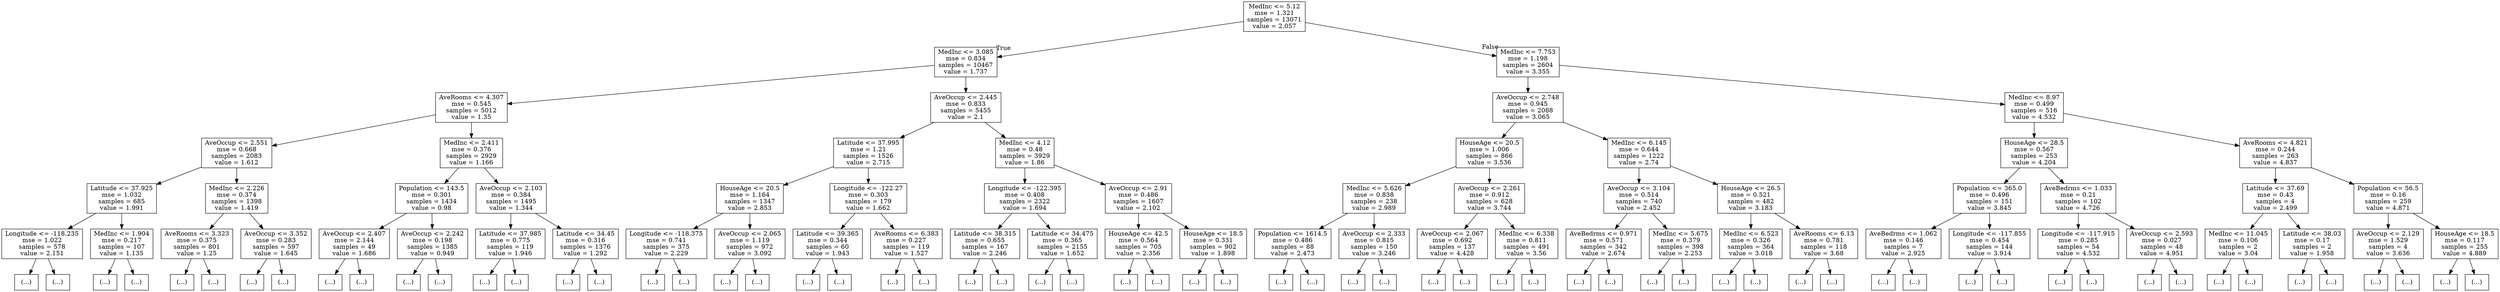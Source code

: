 digraph Tree {
node [shape=box] ;
0 [label="MedInc <= 5.12\nmse = 1.321\nsamples = 13071\nvalue = 2.057"] ;
1 [label="MedInc <= 3.085\nmse = 0.834\nsamples = 10467\nvalue = 1.737"] ;
0 -> 1 [labeldistance=2.5, labelangle=45, headlabel="True"] ;
2 [label="AveRooms <= 4.307\nmse = 0.545\nsamples = 5012\nvalue = 1.35"] ;
1 -> 2 ;
3 [label="AveOccup <= 2.551\nmse = 0.668\nsamples = 2083\nvalue = 1.612"] ;
2 -> 3 ;
4 [label="Latitude <= 37.925\nmse = 1.032\nsamples = 685\nvalue = 1.991"] ;
3 -> 4 ;
5 [label="Longitude <= -118.235\nmse = 1.022\nsamples = 578\nvalue = 2.151"] ;
4 -> 5 ;
6 [label="(...)"] ;
5 -> 6 ;
651 [label="(...)"] ;
5 -> 651 ;
1120 [label="MedInc <= 1.904\nmse = 0.217\nsamples = 107\nvalue = 1.135"] ;
4 -> 1120 ;
1121 [label="(...)"] ;
1120 -> 1121 ;
1250 [label="(...)"] ;
1120 -> 1250 ;
1333 [label="MedInc <= 2.226\nmse = 0.374\nsamples = 1398\nvalue = 1.419"] ;
3 -> 1333 ;
1334 [label="AveRooms <= 3.323\nmse = 0.375\nsamples = 801\nvalue = 1.25"] ;
1333 -> 1334 ;
1335 [label="(...)"] ;
1334 -> 1335 ;
1766 [label="(...)"] ;
1334 -> 1766 ;
2889 [label="AveOccup <= 3.352\nmse = 0.283\nsamples = 597\nvalue = 1.645"] ;
1333 -> 2889 ;
2890 [label="(...)"] ;
2889 -> 2890 ;
3385 [label="(...)"] ;
2889 -> 3385 ;
4076 [label="MedInc <= 2.411\nmse = 0.376\nsamples = 2929\nvalue = 1.166"] ;
2 -> 4076 ;
4077 [label="Population <= 143.5\nmse = 0.301\nsamples = 1434\nvalue = 0.98"] ;
4076 -> 4077 ;
4078 [label="AveOccup <= 2.407\nmse = 2.144\nsamples = 49\nvalue = 1.686"] ;
4077 -> 4078 ;
4079 [label="(...)"] ;
4078 -> 4079 ;
4122 [label="(...)"] ;
4078 -> 4122 ;
4169 [label="AveOccup <= 2.242\nmse = 0.198\nsamples = 1385\nvalue = 0.949"] ;
4077 -> 4169 ;
4170 [label="(...)"] ;
4169 -> 4170 ;
4597 [label="(...)"] ;
4169 -> 4597 ;
6908 [label="AveOccup <= 2.103\nmse = 0.384\nsamples = 1495\nvalue = 1.344"] ;
4076 -> 6908 ;
6909 [label="Latitude <= 37.985\nmse = 0.775\nsamples = 119\nvalue = 1.946"] ;
6908 -> 6909 ;
6910 [label="(...)"] ;
6909 -> 6910 ;
7085 [label="(...)"] ;
6909 -> 7085 ;
7146 [label="Latitude <= 34.45\nmse = 0.316\nsamples = 1376\nvalue = 1.292"] ;
6908 -> 7146 ;
7147 [label="(...)"] ;
7146 -> 7147 ;
8080 [label="(...)"] ;
7146 -> 8080 ;
9875 [label="AveOccup <= 2.445\nmse = 0.833\nsamples = 5455\nvalue = 2.1"] ;
1 -> 9875 ;
9876 [label="Latitude <= 37.995\nmse = 1.21\nsamples = 1526\nvalue = 2.715"] ;
9875 -> 9876 ;
9877 [label="HouseAge <= 20.5\nmse = 1.164\nsamples = 1347\nvalue = 2.853"] ;
9876 -> 9877 ;
9878 [label="Longitude <= -118.375\nmse = 0.741\nsamples = 375\nvalue = 2.229"] ;
9877 -> 9878 ;
9879 [label="(...)"] ;
9878 -> 9879 ;
10236 [label="(...)"] ;
9878 -> 10236 ;
10625 [label="AveOccup <= 2.065\nmse = 1.119\nsamples = 972\nvalue = 3.092"] ;
9877 -> 10625 ;
10626 [label="(...)"] ;
10625 -> 10626 ;
11263 [label="(...)"] ;
10625 -> 11263 ;
12476 [label="Longitude <= -122.27\nmse = 0.303\nsamples = 179\nvalue = 1.662"] ;
9876 -> 12476 ;
12477 [label="Latitude <= 39.365\nmse = 0.344\nsamples = 60\nvalue = 1.943"] ;
12476 -> 12477 ;
12478 [label="(...)"] ;
12477 -> 12478 ;
12587 [label="(...)"] ;
12477 -> 12587 ;
12596 [label="AveRooms <= 6.383\nmse = 0.227\nsamples = 119\nvalue = 1.527"] ;
12476 -> 12596 ;
12597 [label="(...)"] ;
12596 -> 12597 ;
12782 [label="(...)"] ;
12596 -> 12782 ;
12833 [label="MedInc <= 4.12\nmse = 0.48\nsamples = 3929\nvalue = 1.86"] ;
9875 -> 12833 ;
12834 [label="Longitude <= -122.395\nmse = 0.408\nsamples = 2322\nvalue = 1.694"] ;
12833 -> 12834 ;
12835 [label="Latitude <= 38.315\nmse = 0.655\nsamples = 167\nvalue = 2.246"] ;
12834 -> 12835 ;
12836 [label="(...)"] ;
12835 -> 12836 ;
13015 [label="(...)"] ;
12835 -> 13015 ;
13168 [label="Latitude <= 34.475\nmse = 0.365\nsamples = 2155\nvalue = 1.652"] ;
12834 -> 13168 ;
13169 [label="(...)"] ;
13168 -> 13169 ;
15720 [label="(...)"] ;
13168 -> 15720 ;
17457 [label="AveOccup <= 2.91\nmse = 0.486\nsamples = 1607\nvalue = 2.102"] ;
12833 -> 17457 ;
17458 [label="HouseAge <= 42.5\nmse = 0.564\nsamples = 705\nvalue = 2.356"] ;
17457 -> 17458 ;
17459 [label="(...)"] ;
17458 -> 17459 ;
18638 [label="(...)"] ;
17458 -> 18638 ;
18859 [label="HouseAge <= 18.5\nmse = 0.331\nsamples = 902\nvalue = 1.898"] ;
17457 -> 18859 ;
18860 [label="(...)"] ;
18859 -> 18860 ;
19503 [label="(...)"] ;
18859 -> 19503 ;
20658 [label="MedInc <= 7.753\nmse = 1.198\nsamples = 2604\nvalue = 3.355"] ;
0 -> 20658 [labeldistance=2.5, labelangle=-45, headlabel="False"] ;
20659 [label="AveOccup <= 2.748\nmse = 0.945\nsamples = 2088\nvalue = 3.065"] ;
20658 -> 20659 ;
20660 [label="HouseAge <= 20.5\nmse = 1.006\nsamples = 866\nvalue = 3.536"] ;
20659 -> 20660 ;
20661 [label="MedInc <= 5.626\nmse = 0.838\nsamples = 238\nvalue = 2.989"] ;
20660 -> 20661 ;
20662 [label="Population <= 1614.5\nmse = 0.486\nsamples = 88\nvalue = 2.473"] ;
20661 -> 20662 ;
20663 [label="(...)"] ;
20662 -> 20663 ;
20768 [label="(...)"] ;
20662 -> 20768 ;
20837 [label="AveOccup <= 2.333\nmse = 0.815\nsamples = 150\nvalue = 3.246"] ;
20661 -> 20837 ;
20838 [label="(...)"] ;
20837 -> 20838 ;
20907 [label="(...)"] ;
20837 -> 20907 ;
21130 [label="AveOccup <= 2.261\nmse = 0.912\nsamples = 628\nvalue = 3.744"] ;
20660 -> 21130 ;
21131 [label="AveOccup <= 2.067\nmse = 0.692\nsamples = 137\nvalue = 4.428"] ;
21130 -> 21131 ;
21132 [label="(...)"] ;
21131 -> 21132 ;
21199 [label="(...)"] ;
21131 -> 21199 ;
21304 [label="MedInc <= 6.338\nmse = 0.811\nsamples = 491\nvalue = 3.56"] ;
21130 -> 21304 ;
21305 [label="(...)"] ;
21304 -> 21305 ;
21954 [label="(...)"] ;
21304 -> 21954 ;
22235 [label="MedInc <= 6.145\nmse = 0.644\nsamples = 1222\nvalue = 2.74"] ;
20659 -> 22235 ;
22236 [label="AveOccup <= 3.104\nmse = 0.514\nsamples = 740\nvalue = 2.452"] ;
22235 -> 22236 ;
22237 [label="AveBedrms <= 0.971\nmse = 0.571\nsamples = 342\nvalue = 2.674"] ;
22236 -> 22237 ;
22238 [label="(...)"] ;
22237 -> 22238 ;
22377 [label="(...)"] ;
22237 -> 22377 ;
22920 [label="MedInc <= 5.675\nmse = 0.379\nsamples = 398\nvalue = 2.253"] ;
22236 -> 22920 ;
22921 [label="(...)"] ;
22920 -> 22921 ;
23424 [label="(...)"] ;
22920 -> 23424 ;
23713 [label="HouseAge <= 26.5\nmse = 0.521\nsamples = 482\nvalue = 3.183"] ;
22235 -> 23713 ;
23714 [label="MedInc <= 6.523\nmse = 0.326\nsamples = 364\nvalue = 3.018"] ;
23713 -> 23714 ;
23715 [label="(...)"] ;
23714 -> 23715 ;
23942 [label="(...)"] ;
23714 -> 23942 ;
24439 [label="AveRooms <= 6.13\nmse = 0.781\nsamples = 118\nvalue = 3.68"] ;
23713 -> 24439 ;
24440 [label="(...)"] ;
24439 -> 24440 ;
24473 [label="(...)"] ;
24439 -> 24473 ;
24666 [label="MedInc <= 8.97\nmse = 0.499\nsamples = 516\nvalue = 4.532"] ;
20658 -> 24666 ;
24667 [label="HouseAge <= 28.5\nmse = 0.567\nsamples = 253\nvalue = 4.204"] ;
24666 -> 24667 ;
24668 [label="Population <= 365.0\nmse = 0.496\nsamples = 151\nvalue = 3.845"] ;
24667 -> 24668 ;
24669 [label="AveBedrms <= 1.062\nmse = 0.146\nsamples = 7\nvalue = 2.925"] ;
24668 -> 24669 ;
24670 [label="(...)"] ;
24669 -> 24670 ;
24679 [label="(...)"] ;
24669 -> 24679 ;
24682 [label="Longitude <= -117.855\nmse = 0.454\nsamples = 144\nvalue = 3.914"] ;
24668 -> 24682 ;
24683 [label="(...)"] ;
24682 -> 24683 ;
24848 [label="(...)"] ;
24682 -> 24848 ;
24947 [label="AveBedrms <= 1.033\nmse = 0.21\nsamples = 102\nvalue = 4.726"] ;
24667 -> 24947 ;
24948 [label="Longitude <= -117.915\nmse = 0.285\nsamples = 54\nvalue = 4.532"] ;
24947 -> 24948 ;
24949 [label="(...)"] ;
24948 -> 24949 ;
25018 [label="(...)"] ;
24948 -> 25018 ;
25021 [label="AveOccup <= 2.593\nmse = 0.027\nsamples = 48\nvalue = 4.951"] ;
24947 -> 25021 ;
25022 [label="(...)"] ;
25021 -> 25022 ;
25033 [label="(...)"] ;
25021 -> 25033 ;
25048 [label="AveRooms <= 4.821\nmse = 0.244\nsamples = 263\nvalue = 4.837"] ;
24666 -> 25048 ;
25049 [label="Latitude <= 37.69\nmse = 0.43\nsamples = 4\nvalue = 2.499"] ;
25048 -> 25049 ;
25050 [label="MedInc <= 11.045\nmse = 0.106\nsamples = 2\nvalue = 3.04"] ;
25049 -> 25050 ;
25051 [label="(...)"] ;
25050 -> 25051 ;
25052 [label="(...)"] ;
25050 -> 25052 ;
25053 [label="Latitude <= 38.03\nmse = 0.17\nsamples = 2\nvalue = 1.958"] ;
25049 -> 25053 ;
25054 [label="(...)"] ;
25053 -> 25054 ;
25055 [label="(...)"] ;
25053 -> 25055 ;
25056 [label="Population <= 56.5\nmse = 0.16\nsamples = 259\nvalue = 4.871"] ;
25048 -> 25056 ;
25057 [label="AveOccup <= 2.129\nmse = 1.529\nsamples = 4\nvalue = 3.636"] ;
25056 -> 25057 ;
25058 [label="(...)"] ;
25057 -> 25058 ;
25059 [label="(...)"] ;
25057 -> 25059 ;
25062 [label="HouseAge <= 18.5\nmse = 0.117\nsamples = 255\nvalue = 4.889"] ;
25056 -> 25062 ;
25063 [label="(...)"] ;
25062 -> 25063 ;
25132 [label="(...)"] ;
25062 -> 25132 ;
}